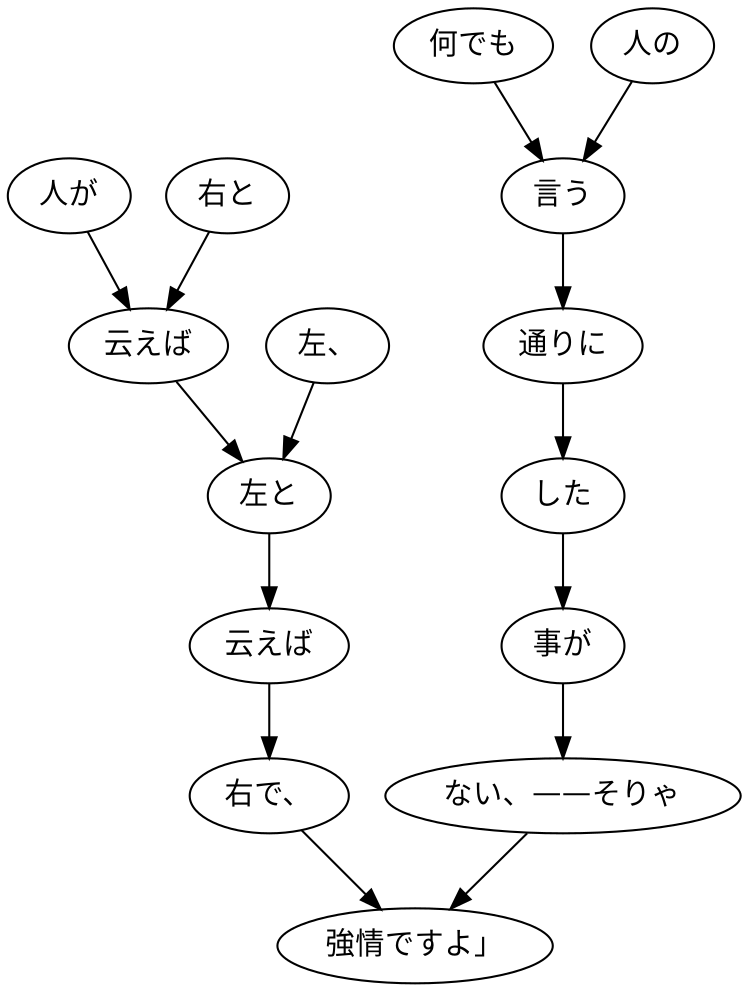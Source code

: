 digraph graph6734 {
	node0 [label="人が"];
	node1 [label="右と"];
	node2 [label="云えば"];
	node3 [label="左、"];
	node4 [label="左と"];
	node5 [label="云えば"];
	node6 [label="右で、"];
	node7 [label="何でも"];
	node8 [label="人の"];
	node9 [label="言う"];
	node10 [label="通りに"];
	node11 [label="した"];
	node12 [label="事が"];
	node13 [label="ない、——そりゃ"];
	node14 [label="強情ですよ」"];
	node0 -> node2;
	node1 -> node2;
	node2 -> node4;
	node3 -> node4;
	node4 -> node5;
	node5 -> node6;
	node6 -> node14;
	node7 -> node9;
	node8 -> node9;
	node9 -> node10;
	node10 -> node11;
	node11 -> node12;
	node12 -> node13;
	node13 -> node14;
}
